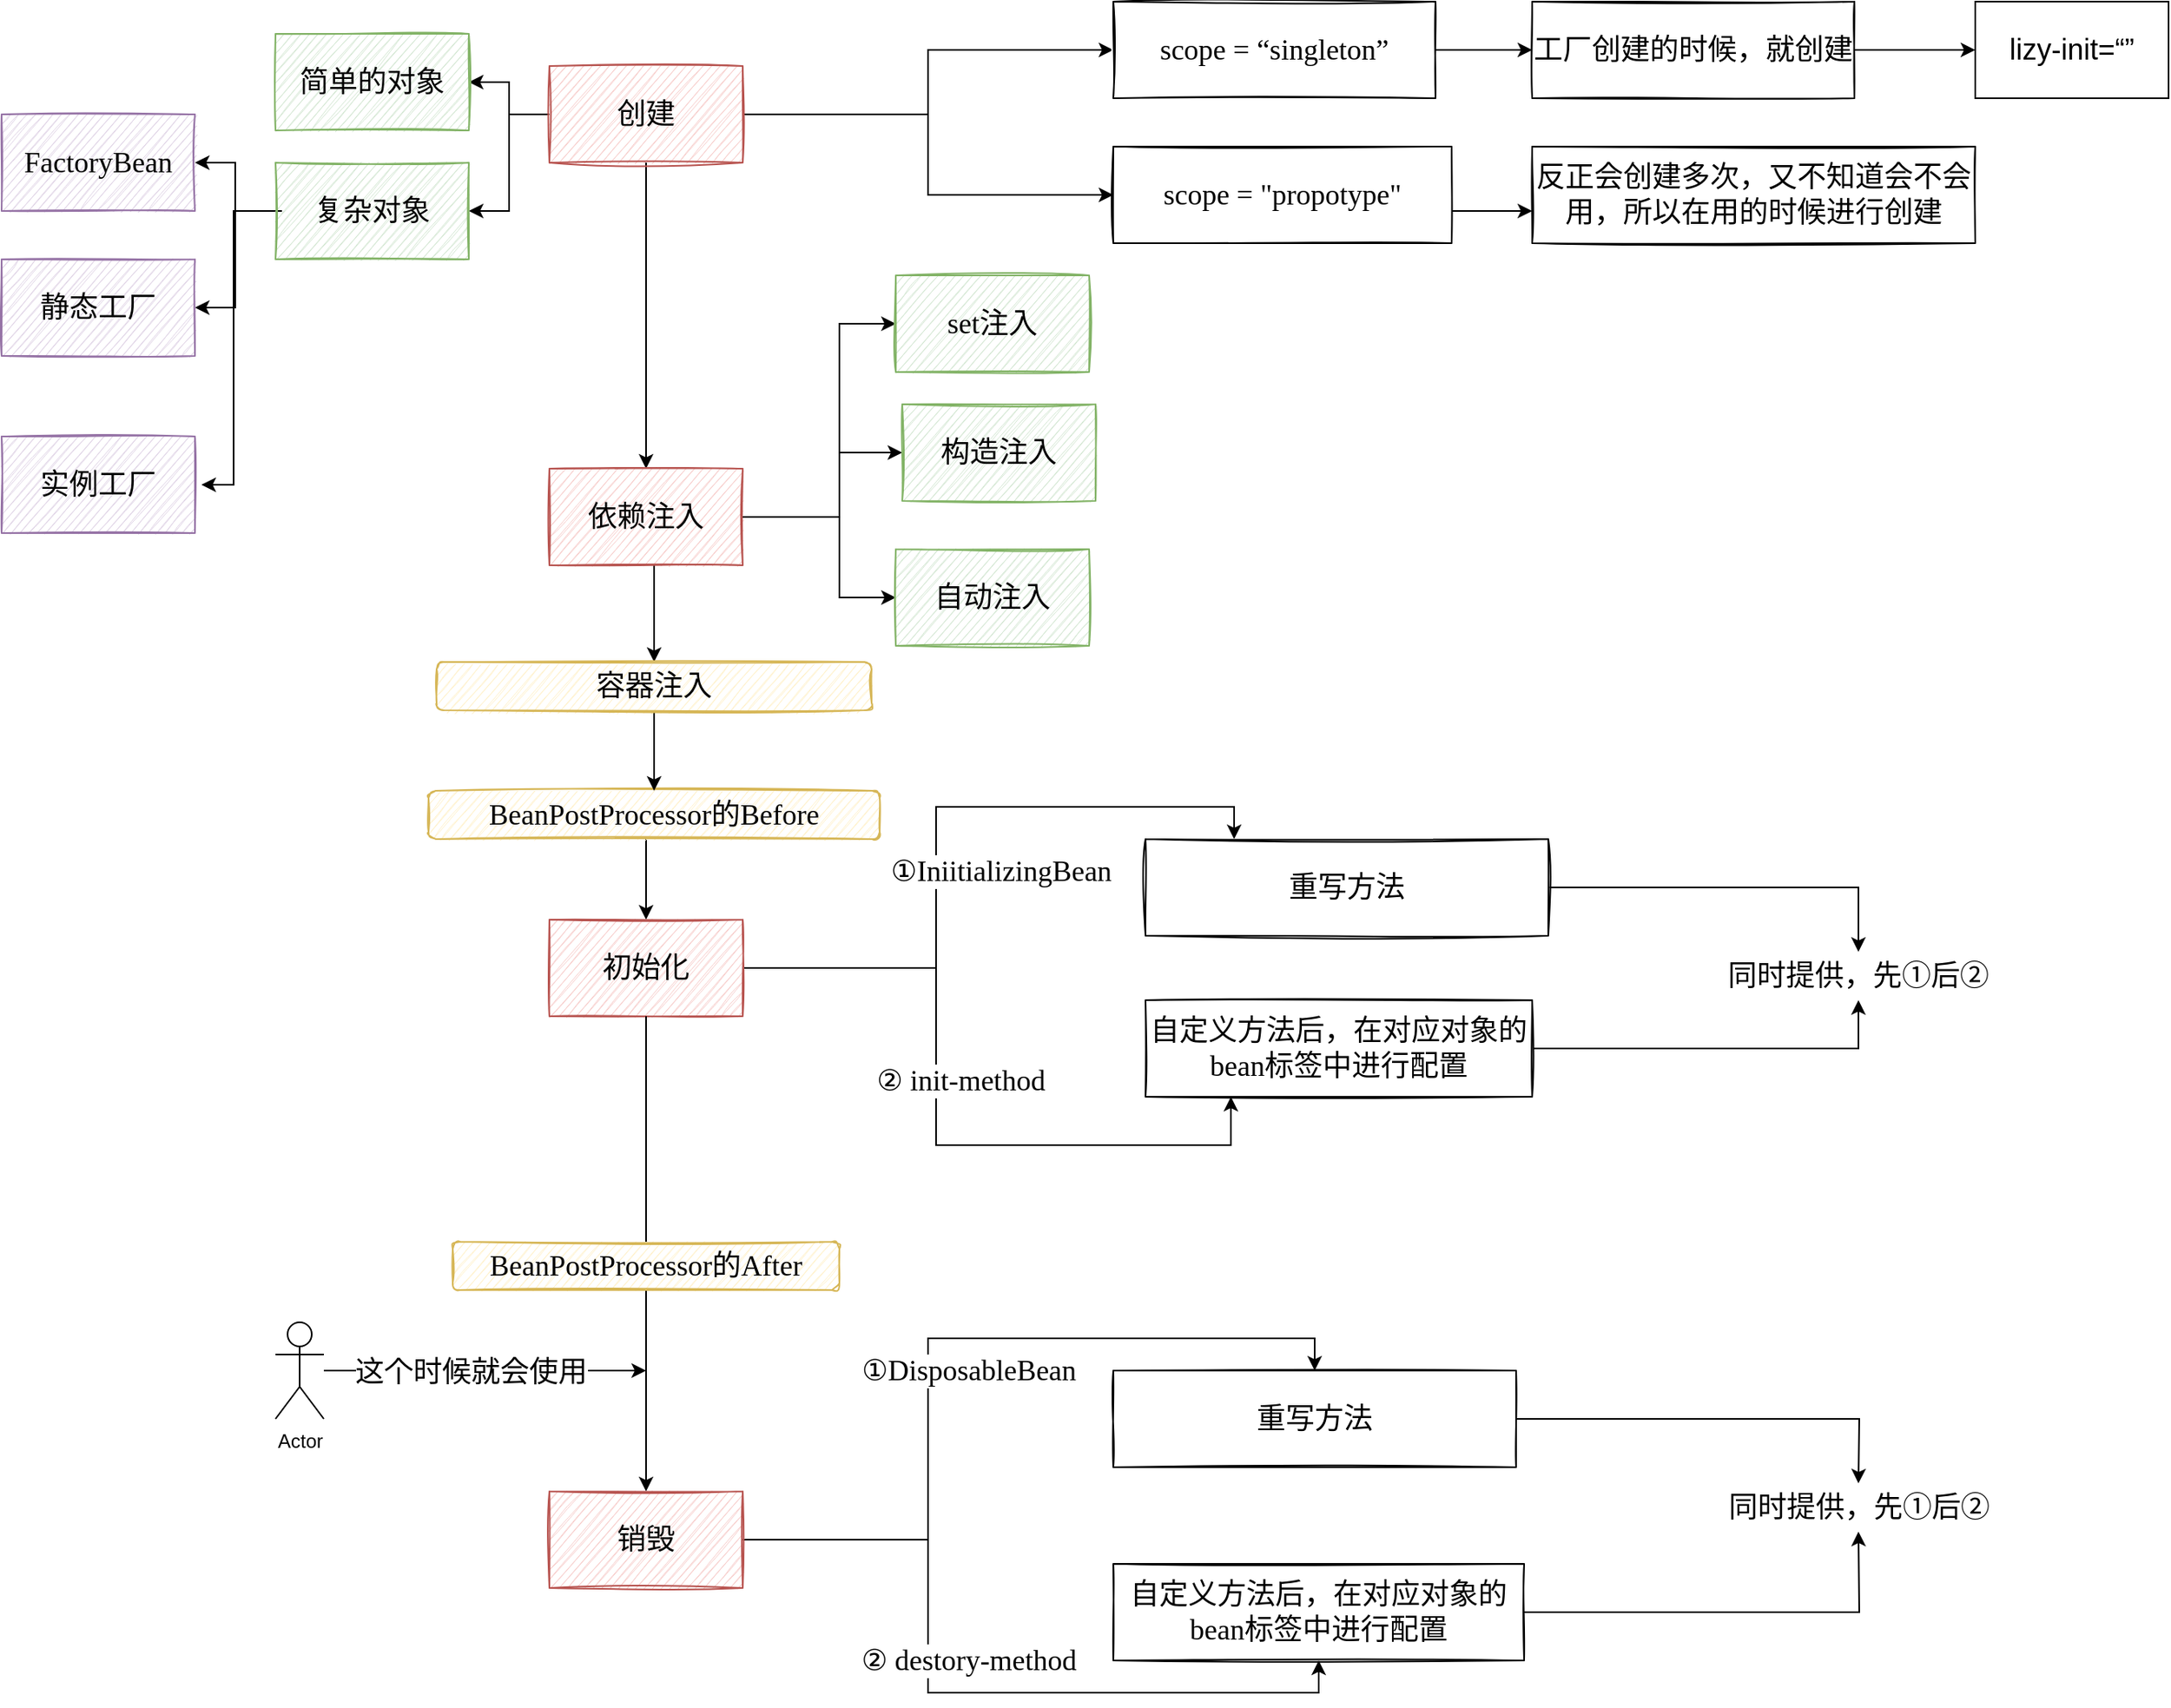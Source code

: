 <mxfile version="16.1.2" type="device"><diagram id="qhyw57eDRn9yykTG7GM6" name="第 1 页"><mxGraphModel dx="2095" dy="-1080" grid="1" gridSize="10" guides="1" tooltips="1" connect="1" arrows="1" fold="1" page="1" pageScale="1" pageWidth="1100" pageHeight="1700" math="0" shadow="0"><root><mxCell id="0"/><mxCell id="1" parent="0"/><mxCell id="36p-pwIbnCeOE65Hot6X-1" value="" style="edgeStyle=orthogonalEdgeStyle;rounded=0;orthogonalLoop=1;jettySize=auto;html=1;fontFamily=Comic Sans MS;fontSize=14;startArrow=none;" parent="1" source="36p-pwIbnCeOE65Hot6X-35" target="36p-pwIbnCeOE65Hot6X-13" edge="1"><mxGeometry relative="1" as="geometry"><Array as="points"><mxPoint x="40" y="2610"/><mxPoint x="40" y="2610"/></Array></mxGeometry></mxCell><mxCell id="36p-pwIbnCeOE65Hot6X-2" style="edgeStyle=orthogonalEdgeStyle;rounded=0;orthogonalLoop=1;jettySize=auto;html=1;fontFamily=Comic Sans MS;fontSize=18;entryX=0.5;entryY=0;entryDx=0;entryDy=0;" parent="1" source="36p-pwIbnCeOE65Hot6X-7" target="36p-pwIbnCeOE65Hot6X-47" edge="1"><mxGeometry relative="1" as="geometry"><mxPoint x="40" y="2230" as="targetPoint"/></mxGeometry></mxCell><mxCell id="36p-pwIbnCeOE65Hot6X-3" style="edgeStyle=orthogonalEdgeStyle;rounded=0;orthogonalLoop=1;jettySize=auto;html=1;entryX=0;entryY=0.5;entryDx=0;entryDy=0;fontFamily=Comic Sans MS;fontSize=18;" parent="1" source="36p-pwIbnCeOE65Hot6X-7" target="36p-pwIbnCeOE65Hot6X-20" edge="1"><mxGeometry relative="1" as="geometry"/></mxCell><mxCell id="36p-pwIbnCeOE65Hot6X-4" style="edgeStyle=orthogonalEdgeStyle;rounded=0;orthogonalLoop=1;jettySize=auto;html=1;entryX=0;entryY=0.5;entryDx=0;entryDy=0;fontFamily=Comic Sans MS;fontSize=18;" parent="1" source="36p-pwIbnCeOE65Hot6X-7" target="36p-pwIbnCeOE65Hot6X-22" edge="1"><mxGeometry relative="1" as="geometry"/></mxCell><mxCell id="36p-pwIbnCeOE65Hot6X-5" value="" style="edgeStyle=orthogonalEdgeStyle;rounded=0;orthogonalLoop=1;jettySize=auto;html=1;" parent="1" source="36p-pwIbnCeOE65Hot6X-7" target="36p-pwIbnCeOE65Hot6X-56" edge="1"><mxGeometry relative="1" as="geometry"/></mxCell><mxCell id="36p-pwIbnCeOE65Hot6X-6" value="" style="edgeStyle=orthogonalEdgeStyle;rounded=0;orthogonalLoop=1;jettySize=auto;html=1;" parent="1" source="36p-pwIbnCeOE65Hot6X-7" target="36p-pwIbnCeOE65Hot6X-57" edge="1"><mxGeometry relative="1" as="geometry"/></mxCell><mxCell id="36p-pwIbnCeOE65Hot6X-7" value="&lt;font style=&quot;font-size: 18px&quot;&gt;创建&lt;/font&gt;" style="rounded=0;whiteSpace=wrap;html=1;sketch=1;fontFamily=Comic Sans MS;fontSize=14;fillColor=#f8cecc;strokeColor=#b85450;" parent="1" vertex="1"><mxGeometry x="-20" y="2110" width="120" height="60" as="geometry"/></mxCell><mxCell id="36p-pwIbnCeOE65Hot6X-8" value="" style="edgeStyle=orthogonalEdgeStyle;rounded=0;orthogonalLoop=1;jettySize=auto;html=1;fontFamily=Comic Sans MS;fontSize=14;startArrow=none;" parent="1" source="36p-pwIbnCeOE65Hot6X-36" target="36p-pwIbnCeOE65Hot6X-18" edge="1"><mxGeometry relative="1" as="geometry"/></mxCell><mxCell id="36p-pwIbnCeOE65Hot6X-9" value="" style="edgeStyle=orthogonalEdgeStyle;rounded=0;orthogonalLoop=1;jettySize=auto;html=1;fontFamily=Comic Sans MS;fontSize=14;entryX=0.25;entryY=0;entryDx=0;entryDy=0;exitX=1;exitY=0.5;exitDx=0;exitDy=0;" parent="1" source="36p-pwIbnCeOE65Hot6X-13" edge="1"><mxGeometry relative="1" as="geometry"><mxPoint x="110" y="2670" as="sourcePoint"/><mxPoint x="405" y="2590" as="targetPoint"/><Array as="points"><mxPoint x="220" y="2670"/><mxPoint x="220" y="2570"/><mxPoint x="405" y="2570"/></Array></mxGeometry></mxCell><mxCell id="36p-pwIbnCeOE65Hot6X-10" value="①IniitializingBean" style="edgeLabel;html=1;align=center;verticalAlign=middle;resizable=0;points=[];fontSize=18;fontFamily=Comic Sans MS;" parent="36p-pwIbnCeOE65Hot6X-9" vertex="1" connectable="0"><mxGeometry x="-0.442" y="4" relative="1" as="geometry"><mxPoint x="41" y="-56" as="offset"/></mxGeometry></mxCell><mxCell id="36p-pwIbnCeOE65Hot6X-11" style="edgeStyle=orthogonalEdgeStyle;rounded=0;orthogonalLoop=1;jettySize=auto;html=1;fontFamily=Comic Sans MS;fontSize=14;" parent="1" source="36p-pwIbnCeOE65Hot6X-13" edge="1"><mxGeometry relative="1" as="geometry"><mxPoint x="403" y="2750" as="targetPoint"/><Array as="points"><mxPoint x="220" y="2670"/><mxPoint x="220" y="2780"/><mxPoint x="403" y="2780"/></Array></mxGeometry></mxCell><mxCell id="36p-pwIbnCeOE65Hot6X-12" value="② init-method" style="edgeLabel;html=1;align=center;verticalAlign=middle;resizable=0;points=[];fontSize=18;fontFamily=Comic Sans MS;" parent="36p-pwIbnCeOE65Hot6X-11" vertex="1" connectable="0"><mxGeometry x="-0.495" y="2" relative="1" as="geometry"><mxPoint x="23" y="72" as="offset"/></mxGeometry></mxCell><mxCell id="36p-pwIbnCeOE65Hot6X-13" value="&lt;font style=&quot;font-size: 18px&quot;&gt;初始化&lt;/font&gt;" style="rounded=0;whiteSpace=wrap;html=1;sketch=1;fontFamily=Comic Sans MS;fontSize=14;fillColor=#f8cecc;strokeColor=#b85450;" parent="1" vertex="1"><mxGeometry x="-20" y="2640" width="120" height="60" as="geometry"/></mxCell><mxCell id="36p-pwIbnCeOE65Hot6X-14" style="edgeStyle=orthogonalEdgeStyle;rounded=0;orthogonalLoop=1;jettySize=auto;html=1;entryX=0.5;entryY=0;entryDx=0;entryDy=0;fontFamily=Comic Sans MS;fontSize=14;" parent="1" source="36p-pwIbnCeOE65Hot6X-18" target="36p-pwIbnCeOE65Hot6X-31" edge="1"><mxGeometry relative="1" as="geometry"/></mxCell><mxCell id="36p-pwIbnCeOE65Hot6X-15" value="①DisposableBean" style="edgeLabel;html=1;align=center;verticalAlign=middle;resizable=0;points=[];fontSize=18;fontFamily=Comic Sans MS;" parent="36p-pwIbnCeOE65Hot6X-14" vertex="1" connectable="0"><mxGeometry x="0.156" y="-2" relative="1" as="geometry"><mxPoint x="-24" y="18" as="offset"/></mxGeometry></mxCell><mxCell id="36p-pwIbnCeOE65Hot6X-16" style="edgeStyle=orthogonalEdgeStyle;rounded=0;orthogonalLoop=1;jettySize=auto;html=1;entryX=0.5;entryY=1;entryDx=0;entryDy=0;fontFamily=Comic Sans MS;fontSize=18;" parent="1" source="36p-pwIbnCeOE65Hot6X-18" target="36p-pwIbnCeOE65Hot6X-33" edge="1"><mxGeometry relative="1" as="geometry"/></mxCell><mxCell id="36p-pwIbnCeOE65Hot6X-17" value="② destory-method" style="edgeLabel;html=1;align=center;verticalAlign=middle;resizable=0;points=[];fontSize=18;fontFamily=Comic Sans MS;" parent="36p-pwIbnCeOE65Hot6X-16" vertex="1" connectable="0"><mxGeometry x="-0.248" y="-4" relative="1" as="geometry"><mxPoint x="29" y="12" as="offset"/></mxGeometry></mxCell><mxCell id="36p-pwIbnCeOE65Hot6X-18" value="&lt;font style=&quot;font-size: 18px&quot;&gt;销毁&lt;/font&gt;" style="rounded=0;whiteSpace=wrap;html=1;sketch=1;fontFamily=Comic Sans MS;fontSize=14;fillColor=#f8cecc;strokeColor=#b85450;" parent="1" vertex="1"><mxGeometry x="-20" y="2995" width="120" height="60" as="geometry"/></mxCell><mxCell id="36p-pwIbnCeOE65Hot6X-19" value="" style="edgeStyle=orthogonalEdgeStyle;rounded=0;orthogonalLoop=1;jettySize=auto;html=1;fontFamily=Comic Sans MS;fontSize=14;" parent="1" source="36p-pwIbnCeOE65Hot6X-20" target="36p-pwIbnCeOE65Hot6X-24" edge="1"><mxGeometry relative="1" as="geometry"/></mxCell><mxCell id="36p-pwIbnCeOE65Hot6X-20" value="&lt;font style=&quot;font-size: 18px&quot;&gt;scope = “singleton”&lt;/font&gt;" style="rounded=0;whiteSpace=wrap;html=1;sketch=1;fontFamily=Comic Sans MS;fontSize=14;" parent="1" vertex="1"><mxGeometry x="330" y="2070" width="200" height="60" as="geometry"/></mxCell><mxCell id="36p-pwIbnCeOE65Hot6X-21" value="" style="edgeStyle=orthogonalEdgeStyle;rounded=0;orthogonalLoop=1;jettySize=auto;html=1;fontFamily=Comic Sans MS;fontSize=14;" parent="1" source="36p-pwIbnCeOE65Hot6X-22" target="36p-pwIbnCeOE65Hot6X-25" edge="1"><mxGeometry relative="1" as="geometry"><Array as="points"><mxPoint x="580" y="2200"/><mxPoint x="580" y="2200"/></Array></mxGeometry></mxCell><mxCell id="36p-pwIbnCeOE65Hot6X-22" value="&lt;font style=&quot;font-size: 18px&quot;&gt;scope = &quot;propotype&quot;&lt;/font&gt;" style="rounded=0;whiteSpace=wrap;html=1;sketch=1;fontFamily=Comic Sans MS;fontSize=14;" parent="1" vertex="1"><mxGeometry x="330" y="2160" width="210" height="60" as="geometry"/></mxCell><mxCell id="36p-pwIbnCeOE65Hot6X-23" style="edgeStyle=orthogonalEdgeStyle;rounded=0;orthogonalLoop=1;jettySize=auto;html=1;entryX=0;entryY=0.5;entryDx=0;entryDy=0;" parent="1" source="36p-pwIbnCeOE65Hot6X-24" target="36p-pwIbnCeOE65Hot6X-43" edge="1"><mxGeometry relative="1" as="geometry"/></mxCell><mxCell id="36p-pwIbnCeOE65Hot6X-24" value="&lt;font style=&quot;font-size: 18px&quot;&gt;工厂创建的时候，就创建&lt;/font&gt;" style="rounded=0;whiteSpace=wrap;html=1;sketch=1;fontFamily=Comic Sans MS;fontSize=14;" parent="1" vertex="1"><mxGeometry x="590" y="2070" width="200" height="60" as="geometry"/></mxCell><mxCell id="36p-pwIbnCeOE65Hot6X-25" value="&lt;font style=&quot;font-size: 18px&quot;&gt;反正会创建多次，又不知道会不会用，所以在用的时候进行创建&lt;/font&gt;" style="rounded=0;whiteSpace=wrap;html=1;sketch=1;fontFamily=Comic Sans MS;fontSize=14;" parent="1" vertex="1"><mxGeometry x="590" y="2160" width="275" height="60" as="geometry"/></mxCell><mxCell id="36p-pwIbnCeOE65Hot6X-26" style="edgeStyle=orthogonalEdgeStyle;rounded=0;orthogonalLoop=1;jettySize=auto;html=1;entryX=0.5;entryY=0;entryDx=0;entryDy=0;fontFamily=Comic Sans MS;fontSize=18;" parent="1" source="36p-pwIbnCeOE65Hot6X-27" target="36p-pwIbnCeOE65Hot6X-42" edge="1"><mxGeometry relative="1" as="geometry"/></mxCell><mxCell id="36p-pwIbnCeOE65Hot6X-27" value="重写方法" style="rounded=0;whiteSpace=wrap;html=1;sketch=1;fontFamily=Comic Sans MS;fontSize=18;" parent="1" vertex="1"><mxGeometry x="350" y="2590" width="250" height="60" as="geometry"/></mxCell><mxCell id="36p-pwIbnCeOE65Hot6X-28" style="edgeStyle=orthogonalEdgeStyle;rounded=0;orthogonalLoop=1;jettySize=auto;html=1;entryX=0.5;entryY=1;entryDx=0;entryDy=0;fontFamily=Comic Sans MS;fontSize=18;" parent="1" source="36p-pwIbnCeOE65Hot6X-29" target="36p-pwIbnCeOE65Hot6X-42" edge="1"><mxGeometry relative="1" as="geometry"/></mxCell><mxCell id="36p-pwIbnCeOE65Hot6X-29" value="自定义方法后，在对应对象的bean标签中进行配置" style="rounded=0;whiteSpace=wrap;html=1;sketch=1;fontFamily=Comic Sans MS;fontSize=18;" parent="1" vertex="1"><mxGeometry x="350" y="2690" width="240" height="60" as="geometry"/></mxCell><mxCell id="36p-pwIbnCeOE65Hot6X-30" style="edgeStyle=orthogonalEdgeStyle;rounded=0;orthogonalLoop=1;jettySize=auto;html=1;entryX=0.5;entryY=0;entryDx=0;entryDy=0;fontFamily=Comic Sans MS;fontSize=18;" parent="1" source="36p-pwIbnCeOE65Hot6X-31" edge="1"><mxGeometry relative="1" as="geometry"><mxPoint x="792.5" y="2990" as="targetPoint"/></mxGeometry></mxCell><mxCell id="36p-pwIbnCeOE65Hot6X-31" value="重写方法" style="rounded=0;whiteSpace=wrap;html=1;sketch=1;fontFamily=Comic Sans MS;fontSize=18;" parent="1" vertex="1"><mxGeometry x="330" y="2920" width="250" height="60" as="geometry"/></mxCell><mxCell id="36p-pwIbnCeOE65Hot6X-32" style="edgeStyle=orthogonalEdgeStyle;rounded=0;orthogonalLoop=1;jettySize=auto;html=1;fontFamily=Comic Sans MS;fontSize=18;entryX=0.5;entryY=1;entryDx=0;entryDy=0;exitX=1;exitY=0.5;exitDx=0;exitDy=0;" parent="1" source="36p-pwIbnCeOE65Hot6X-33" edge="1"><mxGeometry relative="1" as="geometry"><mxPoint x="792.5" y="3020" as="targetPoint"/></mxGeometry></mxCell><mxCell id="36p-pwIbnCeOE65Hot6X-33" value="自定义方法后，在对应对象的bean标签中进行配置" style="rounded=0;whiteSpace=wrap;html=1;sketch=1;fontFamily=Comic Sans MS;fontSize=18;" parent="1" vertex="1"><mxGeometry x="330" y="3040" width="255" height="60" as="geometry"/></mxCell><mxCell id="36p-pwIbnCeOE65Hot6X-34" value="同时提供，先①后②" style="text;html=1;strokeColor=none;fillColor=none;align=center;verticalAlign=middle;whiteSpace=wrap;rounded=0;sketch=1;fontFamily=Comic Sans MS;fontSize=18;" parent="1" vertex="1"><mxGeometry x="652.5" y="2990" width="280" height="30" as="geometry"/></mxCell><mxCell id="36p-pwIbnCeOE65Hot6X-35" value="&lt;font style=&quot;font-size: 18px&quot;&gt;BeanPostProcessor的Before&lt;/font&gt;" style="rounded=1;whiteSpace=wrap;html=1;sketch=1;fontFamily=Comic Sans MS;fontSize=14;fillColor=#fff2cc;strokeColor=#d6b656;" parent="1" vertex="1"><mxGeometry x="-95" y="2560" width="280" height="30" as="geometry"/></mxCell><mxCell id="36p-pwIbnCeOE65Hot6X-36" value="&lt;font style=&quot;font-size: 18px&quot;&gt;BeanPostProcessor的After&lt;/font&gt;" style="rounded=1;whiteSpace=wrap;html=1;sketch=1;fontFamily=Comic Sans MS;fontSize=14;fillColor=#fff2cc;strokeColor=#d6b656;" parent="1" vertex="1"><mxGeometry x="-80" y="2840" width="240" height="30" as="geometry"/></mxCell><mxCell id="36p-pwIbnCeOE65Hot6X-37" value="" style="edgeStyle=orthogonalEdgeStyle;rounded=0;orthogonalLoop=1;jettySize=auto;html=1;fontFamily=Comic Sans MS;fontSize=14;endArrow=none;" parent="1" source="36p-pwIbnCeOE65Hot6X-13" target="36p-pwIbnCeOE65Hot6X-36" edge="1"><mxGeometry relative="1" as="geometry"><mxPoint x="480" y="2570" as="sourcePoint"/><mxPoint x="770" y="2570" as="targetPoint"/></mxGeometry></mxCell><mxCell id="36p-pwIbnCeOE65Hot6X-42" value="同时提供，先①后②" style="text;html=1;strokeColor=none;fillColor=none;align=center;verticalAlign=middle;whiteSpace=wrap;rounded=0;sketch=1;fontFamily=Comic Sans MS;fontSize=18;" parent="1" vertex="1"><mxGeometry x="710" y="2660" width="165" height="30" as="geometry"/></mxCell><mxCell id="36p-pwIbnCeOE65Hot6X-43" value="&lt;font style=&quot;font-size: 18px&quot;&gt;lizy-init=“”&lt;/font&gt;" style="rounded=0;whiteSpace=wrap;html=1;" parent="1" vertex="1"><mxGeometry x="865" y="2070" width="120" height="60" as="geometry"/></mxCell><mxCell id="36p-pwIbnCeOE65Hot6X-45" value="" style="edgeStyle=orthogonalEdgeStyle;rounded=0;orthogonalLoop=1;jettySize=auto;html=1;" parent="1" source="36p-pwIbnCeOE65Hot6X-47" target="36p-pwIbnCeOE65Hot6X-51" edge="1"><mxGeometry relative="1" as="geometry"><Array as="points"><mxPoint x="160" y="2390"/><mxPoint x="160" y="2270"/></Array></mxGeometry></mxCell><mxCell id="36p-pwIbnCeOE65Hot6X-46" value="" style="edgeStyle=orthogonalEdgeStyle;rounded=0;orthogonalLoop=1;jettySize=auto;html=1;" parent="1" source="36p-pwIbnCeOE65Hot6X-47" target="36p-pwIbnCeOE65Hot6X-52" edge="1"><mxGeometry relative="1" as="geometry"><Array as="points"><mxPoint x="160" y="2390"/><mxPoint x="160" y="2350"/></Array></mxGeometry></mxCell><mxCell id="36p-pwIbnCeOE65Hot6X-65" value="" style="edgeStyle=orthogonalEdgeStyle;rounded=0;orthogonalLoop=1;jettySize=auto;html=1;" parent="1" source="36p-pwIbnCeOE65Hot6X-47" target="36p-pwIbnCeOE65Hot6X-64" edge="1"><mxGeometry relative="1" as="geometry"><Array as="points"><mxPoint x="160" y="2390"/><mxPoint x="160" y="2440"/></Array></mxGeometry></mxCell><mxCell id="7XeXeCm5cJK3ujOomQfD-2" style="edgeStyle=orthogonalEdgeStyle;rounded=0;orthogonalLoop=1;jettySize=auto;html=1;entryX=0.5;entryY=0;entryDx=0;entryDy=0;" parent="1" source="36p-pwIbnCeOE65Hot6X-47" target="7XeXeCm5cJK3ujOomQfD-1" edge="1"><mxGeometry relative="1" as="geometry"><Array as="points"><mxPoint x="45" y="2440"/><mxPoint x="45" y="2440"/></Array></mxGeometry></mxCell><mxCell id="36p-pwIbnCeOE65Hot6X-47" value="&lt;font style=&quot;font-size: 18px&quot;&gt;依赖注入&lt;/font&gt;" style="rounded=0;whiteSpace=wrap;html=1;sketch=1;fontFamily=Comic Sans MS;fontSize=14;fillColor=#f8cecc;strokeColor=#b85450;" parent="1" vertex="1"><mxGeometry x="-20" y="2360" width="120" height="60" as="geometry"/></mxCell><mxCell id="36p-pwIbnCeOE65Hot6X-51" value="&lt;span style=&quot;font-size: 18px&quot;&gt;set注入&lt;/span&gt;" style="rounded=0;whiteSpace=wrap;html=1;sketch=1;fontFamily=Comic Sans MS;fontSize=14;fillColor=#d5e8d4;strokeColor=#82b366;" parent="1" vertex="1"><mxGeometry x="195" y="2240" width="120" height="60" as="geometry"/></mxCell><mxCell id="36p-pwIbnCeOE65Hot6X-52" value="&lt;font style=&quot;font-size: 18px&quot;&gt;构造注入&lt;/font&gt;" style="rounded=0;whiteSpace=wrap;html=1;sketch=1;fontFamily=Comic Sans MS;fontSize=14;fillColor=#d5e8d4;strokeColor=#82b366;" parent="1" vertex="1"><mxGeometry x="199" y="2320" width="120" height="60" as="geometry"/></mxCell><mxCell id="36p-pwIbnCeOE65Hot6X-53" style="edgeStyle=orthogonalEdgeStyle;rounded=0;orthogonalLoop=1;jettySize=auto;html=1;" parent="1" source="36p-pwIbnCeOE65Hot6X-55" edge="1"><mxGeometry relative="1" as="geometry"><mxPoint x="40" y="2920" as="targetPoint"/></mxGeometry></mxCell><mxCell id="36p-pwIbnCeOE65Hot6X-54" value="&lt;font style=&quot;font-size: 18px&quot;&gt;这个时候就会使用&lt;/font&gt;" style="edgeLabel;html=1;align=center;verticalAlign=middle;resizable=0;points=[];" parent="36p-pwIbnCeOE65Hot6X-53" vertex="1" connectable="0"><mxGeometry x="-0.091" y="-1" relative="1" as="geometry"><mxPoint as="offset"/></mxGeometry></mxCell><mxCell id="36p-pwIbnCeOE65Hot6X-55" value="Actor" style="shape=umlActor;verticalLabelPosition=bottom;verticalAlign=top;html=1;outlineConnect=0;" parent="1" vertex="1"><mxGeometry x="-190" y="2890" width="30" height="60" as="geometry"/></mxCell><mxCell id="36p-pwIbnCeOE65Hot6X-56" value="&lt;font style=&quot;font-size: 18px&quot;&gt;简单的对象&lt;/font&gt;" style="rounded=0;whiteSpace=wrap;html=1;sketch=1;fontFamily=Comic Sans MS;fontSize=14;fillColor=#d5e8d4;strokeColor=#82b366;" parent="1" vertex="1"><mxGeometry x="-190" y="2090" width="120" height="60" as="geometry"/></mxCell><mxCell id="36p-pwIbnCeOE65Hot6X-59" value="" style="edgeStyle=orthogonalEdgeStyle;rounded=0;orthogonalLoop=1;jettySize=auto;html=1;" parent="1" source="36p-pwIbnCeOE65Hot6X-57" target="36p-pwIbnCeOE65Hot6X-58" edge="1"><mxGeometry relative="1" as="geometry"/></mxCell><mxCell id="36p-pwIbnCeOE65Hot6X-61" value="" style="edgeStyle=orthogonalEdgeStyle;rounded=0;orthogonalLoop=1;jettySize=auto;html=1;" parent="1" source="36p-pwIbnCeOE65Hot6X-57" target="36p-pwIbnCeOE65Hot6X-60" edge="1"><mxGeometry relative="1" as="geometry"/></mxCell><mxCell id="36p-pwIbnCeOE65Hot6X-63" value="" style="edgeStyle=orthogonalEdgeStyle;rounded=0;orthogonalLoop=1;jettySize=auto;html=1;" parent="1" edge="1"><mxGeometry relative="1" as="geometry"><mxPoint x="-186" y="2200" as="sourcePoint"/><mxPoint x="-236" y="2370" as="targetPoint"/><Array as="points"><mxPoint x="-216" y="2200"/><mxPoint x="-216" y="2370"/></Array></mxGeometry></mxCell><mxCell id="36p-pwIbnCeOE65Hot6X-57" value="&lt;font style=&quot;font-size: 18px&quot;&gt;复杂对象&lt;/font&gt;" style="rounded=0;whiteSpace=wrap;html=1;sketch=1;fontFamily=Comic Sans MS;fontSize=14;fillColor=#d5e8d4;strokeColor=#82b366;" parent="1" vertex="1"><mxGeometry x="-190" y="2170" width="120" height="60" as="geometry"/></mxCell><mxCell id="36p-pwIbnCeOE65Hot6X-58" value="&lt;font style=&quot;font-size: 18px&quot;&gt;FactoryBean&lt;/font&gt;" style="rounded=0;whiteSpace=wrap;html=1;sketch=1;fontFamily=Comic Sans MS;fontSize=14;fillColor=#e1d5e7;strokeColor=#9673a6;" parent="1" vertex="1"><mxGeometry x="-360" y="2140" width="120" height="60" as="geometry"/></mxCell><mxCell id="36p-pwIbnCeOE65Hot6X-60" value="&lt;span style=&quot;font-size: 18px&quot;&gt;静态工厂&lt;/span&gt;" style="rounded=0;whiteSpace=wrap;html=1;sketch=1;fontFamily=Comic Sans MS;fontSize=14;fillColor=#e1d5e7;strokeColor=#9673a6;" parent="1" vertex="1"><mxGeometry x="-360" y="2230" width="120" height="60" as="geometry"/></mxCell><mxCell id="36p-pwIbnCeOE65Hot6X-62" value="&lt;font style=&quot;font-size: 18px&quot;&gt;实例工厂&lt;/font&gt;" style="rounded=0;whiteSpace=wrap;html=1;sketch=1;fontFamily=Comic Sans MS;fontSize=14;fillColor=#e1d5e7;strokeColor=#9673a6;" parent="1" vertex="1"><mxGeometry x="-360" y="2340" width="120" height="60" as="geometry"/></mxCell><mxCell id="36p-pwIbnCeOE65Hot6X-64" value="&lt;font style=&quot;font-size: 18px&quot;&gt;自动注入&lt;/font&gt;" style="rounded=0;whiteSpace=wrap;html=1;sketch=1;fontFamily=Comic Sans MS;fontSize=14;fillColor=#d5e8d4;strokeColor=#82b366;" parent="1" vertex="1"><mxGeometry x="195" y="2410" width="120" height="60" as="geometry"/></mxCell><mxCell id="7XeXeCm5cJK3ujOomQfD-4" style="edgeStyle=orthogonalEdgeStyle;rounded=0;orthogonalLoop=1;jettySize=auto;html=1;entryX=0.5;entryY=0;entryDx=0;entryDy=0;" parent="1" source="7XeXeCm5cJK3ujOomQfD-1" target="36p-pwIbnCeOE65Hot6X-35" edge="1"><mxGeometry relative="1" as="geometry"/></mxCell><mxCell id="7XeXeCm5cJK3ujOomQfD-1" value="&lt;font style=&quot;font-size: 18px&quot;&gt;容器注入&lt;/font&gt;" style="rounded=1;whiteSpace=wrap;html=1;sketch=1;fontFamily=Comic Sans MS;fontSize=14;fillColor=#fff2cc;strokeColor=#d6b656;" parent="1" vertex="1"><mxGeometry x="-90" y="2480" width="270" height="30" as="geometry"/></mxCell></root></mxGraphModel></diagram></mxfile>